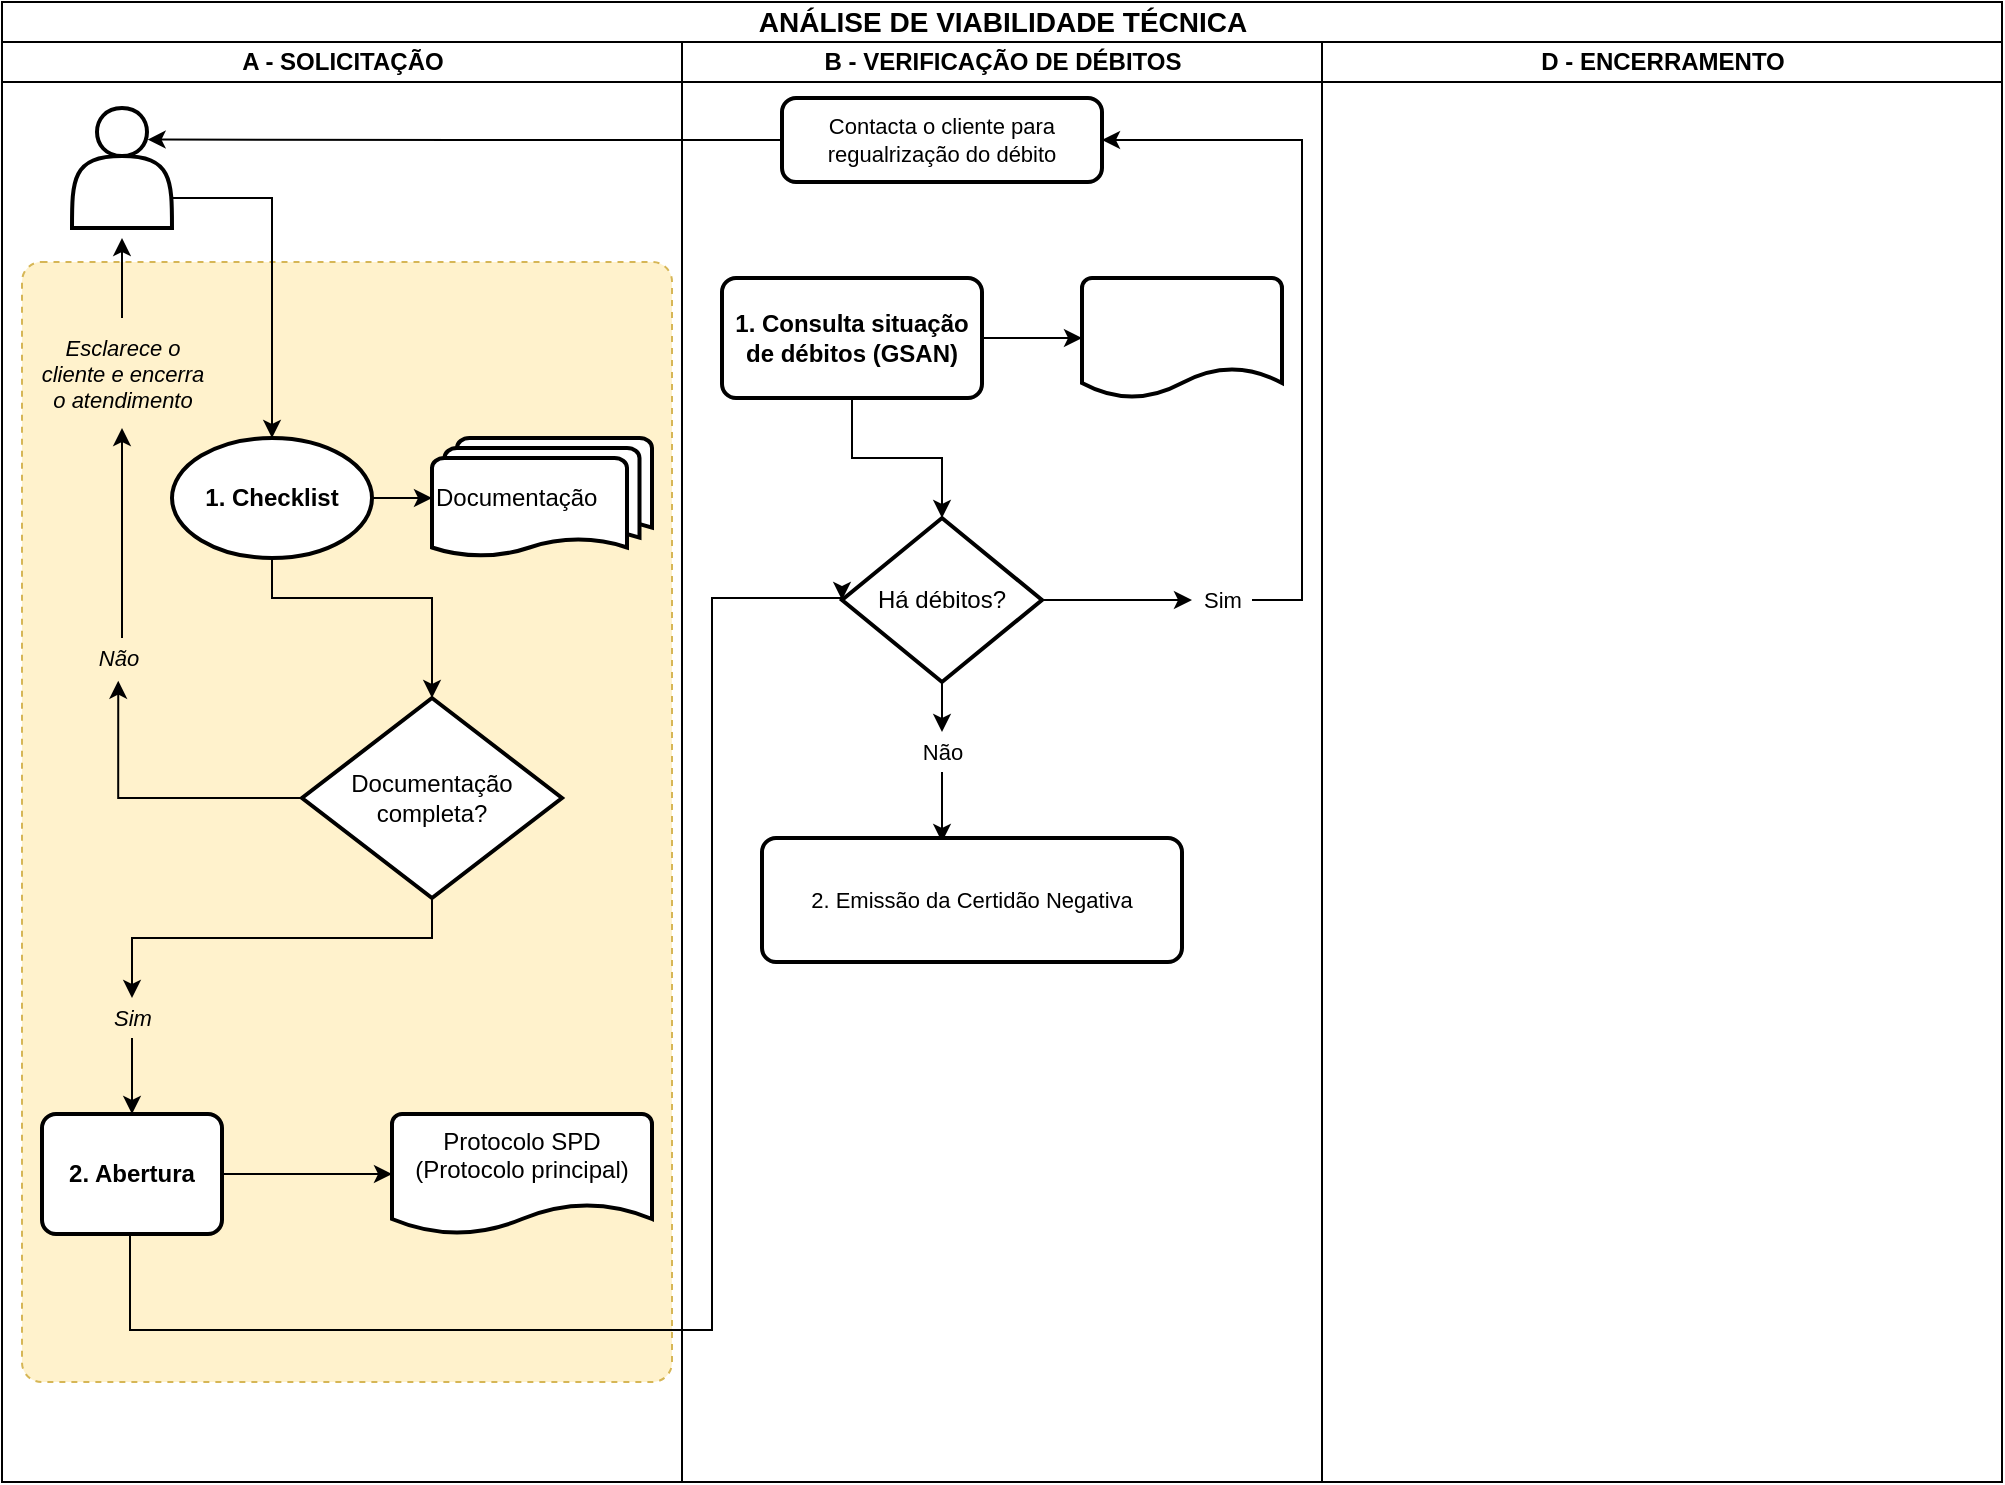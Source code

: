 <mxfile version="12.2.0" type="github" pages="1">
  <diagram id="ghhylSFfgHjQgVcrPekR" name="Page-1">
    <mxGraphModel dx="773" dy="460" grid="1" gridSize="10" guides="1" tooltips="1" connect="1" arrows="1" fold="1" page="1" pageScale="1" pageWidth="850" pageHeight="1100" math="0" shadow="0">
      <root>
        <mxCell id="0"/>
        <mxCell id="1" parent="0"/>
        <mxCell id="JzE6JeNeijgl-ERopNni-44" value="&lt;font style=&quot;font-size: 14px&quot;&gt;ANÁLISE DE VIABILIDADE TÉCNICA&lt;/font&gt;" style="swimlane;html=1;childLayout=stackLayout;resizeParent=1;resizeParentMax=0;startSize=20;fontFamily=Arial;" vertex="1" parent="1">
          <mxGeometry x="20" y="22" width="1000" height="740" as="geometry"/>
        </mxCell>
        <mxCell id="JzE6JeNeijgl-ERopNni-45" value="A - SOLICITAÇÃO" style="swimlane;html=1;startSize=20;fontFamily=Arial;" vertex="1" parent="JzE6JeNeijgl-ERopNni-44">
          <mxGeometry y="20" width="340" height="720" as="geometry"/>
        </mxCell>
        <mxCell id="JzE6JeNeijgl-ERopNni-93" value="" style="whiteSpace=wrap;html=1;fontFamily=Arial;fontSize=11;fillColor=#fff2cc;strokeColor=#d6b656;dashed=1;strokeWidth=1;rounded=1;arcSize=3;" vertex="1" parent="JzE6JeNeijgl-ERopNni-45">
          <mxGeometry x="10" y="110" width="325" height="560" as="geometry"/>
        </mxCell>
        <mxCell id="JzE6JeNeijgl-ERopNni-52" value="" style="edgeStyle=orthogonalEdgeStyle;rounded=0;orthogonalLoop=1;jettySize=auto;html=1;fontFamily=Arial;exitX=0.5;exitY=1;exitDx=0;exitDy=0;exitPerimeter=0;entryX=0.5;entryY=0;entryDx=0;entryDy=0;entryPerimeter=0;" edge="1" parent="JzE6JeNeijgl-ERopNni-45" source="JzE6JeNeijgl-ERopNni-50" target="JzE6JeNeijgl-ERopNni-67">
          <mxGeometry relative="1" as="geometry">
            <mxPoint x="170" y="288" as="targetPoint"/>
            <Array as="points">
              <mxPoint x="135" y="278"/>
              <mxPoint x="215" y="278"/>
            </Array>
          </mxGeometry>
        </mxCell>
        <mxCell id="JzE6JeNeijgl-ERopNni-59" style="edgeStyle=orthogonalEdgeStyle;rounded=0;orthogonalLoop=1;jettySize=auto;html=1;entryX=0;entryY=0.5;entryDx=0;entryDy=0;entryPerimeter=0;fontFamily=Arial;" edge="1" parent="JzE6JeNeijgl-ERopNni-45" source="JzE6JeNeijgl-ERopNni-50" target="JzE6JeNeijgl-ERopNni-58">
          <mxGeometry relative="1" as="geometry"/>
        </mxCell>
        <mxCell id="JzE6JeNeijgl-ERopNni-50" value="1. Checklist" style="strokeWidth=2;html=1;shape=mxgraph.flowchart.start_1;whiteSpace=wrap;fontFamily=Arial;fontStyle=1" vertex="1" parent="JzE6JeNeijgl-ERopNni-45">
          <mxGeometry x="85" y="198" width="100" height="60" as="geometry"/>
        </mxCell>
        <mxCell id="JzE6JeNeijgl-ERopNni-56" value="" style="edgeStyle=orthogonalEdgeStyle;rounded=0;orthogonalLoop=1;jettySize=auto;html=1;fontFamily=Arial;entryX=0;entryY=0.5;entryDx=0;entryDy=0;entryPerimeter=0;" edge="1" parent="JzE6JeNeijgl-ERopNni-45" source="JzE6JeNeijgl-ERopNni-53" target="JzE6JeNeijgl-ERopNni-57">
          <mxGeometry relative="1" as="geometry">
            <mxPoint x="245" y="566" as="targetPoint"/>
          </mxGeometry>
        </mxCell>
        <mxCell id="JzE6JeNeijgl-ERopNni-53" value="2. Abertura" style="rounded=1;whiteSpace=wrap;html=1;absoluteArcSize=1;arcSize=14;strokeWidth=2;fontFamily=Arial;fontStyle=1" vertex="1" parent="JzE6JeNeijgl-ERopNni-45">
          <mxGeometry x="20" y="536" width="90" height="60" as="geometry"/>
        </mxCell>
        <mxCell id="JzE6JeNeijgl-ERopNni-57" value="&lt;div&gt;Protocolo SPD&lt;/div&gt;&lt;div&gt;(Protocolo principal)&lt;br&gt;&lt;/div&gt;" style="strokeWidth=2;html=1;shape=mxgraph.flowchart.document2;whiteSpace=wrap;size=0.25;fontFamily=Arial;verticalAlign=top;" vertex="1" parent="JzE6JeNeijgl-ERopNni-45">
          <mxGeometry x="195" y="536" width="130" height="60" as="geometry"/>
        </mxCell>
        <mxCell id="JzE6JeNeijgl-ERopNni-58" value="&lt;div align=&quot;left&quot;&gt;Documentação&lt;/div&gt;" style="strokeWidth=2;html=1;shape=mxgraph.flowchart.multi-document;whiteSpace=wrap;fontFamily=Arial;align=left;verticalAlign=middle;" vertex="1" parent="JzE6JeNeijgl-ERopNni-45">
          <mxGeometry x="215" y="198" width="110" height="60" as="geometry"/>
        </mxCell>
        <mxCell id="JzE6JeNeijgl-ERopNni-68" style="edgeStyle=orthogonalEdgeStyle;rounded=0;orthogonalLoop=1;jettySize=auto;html=1;entryX=0.5;entryY=0;entryDx=0;entryDy=0;fontFamily=Arial;" edge="1" parent="JzE6JeNeijgl-ERopNni-45" source="JzE6JeNeijgl-ERopNni-69" target="JzE6JeNeijgl-ERopNni-53">
          <mxGeometry relative="1" as="geometry"/>
        </mxCell>
        <mxCell id="JzE6JeNeijgl-ERopNni-91" style="edgeStyle=orthogonalEdgeStyle;rounded=0;orthogonalLoop=1;jettySize=auto;html=1;fontFamily=Arial;fontSize=11;" edge="1" parent="JzE6JeNeijgl-ERopNni-45" source="JzE6JeNeijgl-ERopNni-90" target="JzE6JeNeijgl-ERopNni-81">
          <mxGeometry relative="1" as="geometry">
            <Array as="points">
              <mxPoint x="60" y="268"/>
              <mxPoint x="60" y="268"/>
            </Array>
          </mxGeometry>
        </mxCell>
        <mxCell id="JzE6JeNeijgl-ERopNni-67" value="Documentação completa?" style="strokeWidth=2;html=1;shape=mxgraph.flowchart.decision;whiteSpace=wrap;fontFamily=Arial;" vertex="1" parent="JzE6JeNeijgl-ERopNni-45">
          <mxGeometry x="150" y="328" width="130" height="100" as="geometry"/>
        </mxCell>
        <mxCell id="JzE6JeNeijgl-ERopNni-69" value="Sim" style="text;html=1;resizable=0;autosize=1;align=center;verticalAlign=middle;points=[];fillColor=none;strokeColor=none;rounded=0;fontFamily=Arial;fontSize=11;fontStyle=2" vertex="1" parent="JzE6JeNeijgl-ERopNni-45">
          <mxGeometry x="45" y="478" width="40" height="20" as="geometry"/>
        </mxCell>
        <mxCell id="JzE6JeNeijgl-ERopNni-71" style="edgeStyle=orthogonalEdgeStyle;rounded=0;orthogonalLoop=1;jettySize=auto;html=1;entryX=0.5;entryY=0;entryDx=0;entryDy=0;fontFamily=Arial;exitX=0.5;exitY=1;exitDx=0;exitDy=0;exitPerimeter=0;" edge="1" parent="JzE6JeNeijgl-ERopNni-45" source="JzE6JeNeijgl-ERopNni-67" target="JzE6JeNeijgl-ERopNni-69">
          <mxGeometry relative="1" as="geometry">
            <mxPoint x="85" y="468" as="sourcePoint"/>
            <mxPoint x="85" y="578" as="targetPoint"/>
            <Array as="points">
              <mxPoint x="215" y="448"/>
              <mxPoint x="65" y="448"/>
            </Array>
          </mxGeometry>
        </mxCell>
        <mxCell id="JzE6JeNeijgl-ERopNni-79" style="edgeStyle=orthogonalEdgeStyle;rounded=0;orthogonalLoop=1;jettySize=auto;html=1;fontFamily=Arial;entryX=0.5;entryY=0;entryDx=0;entryDy=0;entryPerimeter=0;exitX=1;exitY=0.75;exitDx=0;exitDy=0;" edge="1" parent="JzE6JeNeijgl-ERopNni-45" source="JzE6JeNeijgl-ERopNni-94" target="JzE6JeNeijgl-ERopNni-50">
          <mxGeometry relative="1" as="geometry">
            <mxPoint x="90" y="64" as="sourcePoint"/>
            <mxPoint x="110" y="138" as="targetPoint"/>
            <Array as="points">
              <mxPoint x="135" y="78"/>
            </Array>
          </mxGeometry>
        </mxCell>
        <mxCell id="JzE6JeNeijgl-ERopNni-80" style="edgeStyle=orthogonalEdgeStyle;rounded=0;orthogonalLoop=1;jettySize=auto;html=1;fontFamily=Arial;" edge="1" parent="JzE6JeNeijgl-ERopNni-45" source="JzE6JeNeijgl-ERopNni-81">
          <mxGeometry relative="1" as="geometry">
            <mxPoint x="60" y="98" as="targetPoint"/>
          </mxGeometry>
        </mxCell>
        <mxCell id="JzE6JeNeijgl-ERopNni-81" value="&lt;div style=&quot;font-size: 11px;&quot;&gt;&lt;i style=&quot;font-size: 11px;&quot;&gt;Esclarece o&lt;/i&gt;&lt;/div&gt;&lt;div style=&quot;font-size: 11px;&quot;&gt;&lt;i style=&quot;font-size: 11px;&quot;&gt;cliente e encerra&lt;/i&gt;&lt;/div&gt;&lt;div style=&quot;font-size: 11px;&quot;&gt;&lt;i style=&quot;font-size: 11px;&quot;&gt;o atendimento&lt;br style=&quot;font-size: 11px;&quot;&gt;&lt;/i&gt; &lt;/div&gt;" style="text;html=1;resizable=0;autosize=1;align=center;verticalAlign=middle;points=[];fillColor=none;strokeColor=none;rounded=0;fontFamily=Arial;fontSize=11;direction=south;" vertex="1" parent="JzE6JeNeijgl-ERopNni-45">
          <mxGeometry x="35" y="138" width="50" height="55" as="geometry"/>
        </mxCell>
        <mxCell id="JzE6JeNeijgl-ERopNni-90" value="Não" style="text;html=1;resizable=0;autosize=1;align=center;verticalAlign=middle;points=[];fillColor=none;strokeColor=none;rounded=0;fontFamily=Arial;fontSize=11;fontStyle=2" vertex="1" parent="JzE6JeNeijgl-ERopNni-45">
          <mxGeometry x="38" y="298" width="40" height="20" as="geometry"/>
        </mxCell>
        <mxCell id="JzE6JeNeijgl-ERopNni-92" style="edgeStyle=orthogonalEdgeStyle;rounded=0;orthogonalLoop=1;jettySize=auto;html=1;entryX=0.503;entryY=1.067;entryDx=0;entryDy=0;entryPerimeter=0;fontFamily=Arial;fontSize=11;" edge="1" parent="JzE6JeNeijgl-ERopNni-45" source="JzE6JeNeijgl-ERopNni-67" target="JzE6JeNeijgl-ERopNni-90">
          <mxGeometry relative="1" as="geometry">
            <mxPoint x="170" y="420" as="sourcePoint"/>
            <mxPoint x="80.333" y="213.333" as="targetPoint"/>
            <Array as="points">
              <mxPoint x="58" y="378"/>
            </Array>
          </mxGeometry>
        </mxCell>
        <mxCell id="JzE6JeNeijgl-ERopNni-94" value="" style="shape=actor;whiteSpace=wrap;html=1;rounded=1;strokeColor=#000000;strokeWidth=2;fillColor=#ffffff;fontFamily=Arial;fontSize=11;" vertex="1" parent="JzE6JeNeijgl-ERopNni-45">
          <mxGeometry x="35" y="33" width="50" height="60" as="geometry"/>
        </mxCell>
        <mxCell id="JzE6JeNeijgl-ERopNni-46" value="B - VERIFICAÇÃO DE DÉBITOS" style="swimlane;html=1;startSize=20;fontFamily=Arial;" vertex="1" parent="JzE6JeNeijgl-ERopNni-44">
          <mxGeometry x="340" y="20" width="320" height="720" as="geometry"/>
        </mxCell>
        <mxCell id="JzE6JeNeijgl-ERopNni-65" value="" style="edgeStyle=orthogonalEdgeStyle;rounded=0;orthogonalLoop=1;jettySize=auto;html=1;fontFamily=Arial;entryX=0.5;entryY=0;entryDx=0;entryDy=0;entryPerimeter=0;" edge="1" parent="JzE6JeNeijgl-ERopNni-46" source="JzE6JeNeijgl-ERopNni-60" target="JzE6JeNeijgl-ERopNni-66">
          <mxGeometry relative="1" as="geometry">
            <mxPoint x="90" y="178" as="targetPoint"/>
          </mxGeometry>
        </mxCell>
        <mxCell id="JzE6JeNeijgl-ERopNni-60" value="&lt;font style=&quot;font-size: 12px&quot; face=&quot;Arial&quot;&gt;1. &lt;span style=&quot;background-color: transparent ; font-weight: 700 ; font-variant: normal ; text-decoration: none ; vertical-align: baseline ; white-space: pre-wrap&quot; id=&quot;docs-internal-guid-7abce273-7fff-0287-8ae0-c73eb1ac15d4&quot;&gt;Consulta situação de débitos (GSAN)&lt;/span&gt;&lt;/font&gt;" style="rounded=1;whiteSpace=wrap;html=1;absoluteArcSize=1;arcSize=14;strokeWidth=2;fontFamily=Arial;fontStyle=1" vertex="1" parent="JzE6JeNeijgl-ERopNni-46">
          <mxGeometry x="20" y="118" width="130" height="60" as="geometry"/>
        </mxCell>
        <mxCell id="JzE6JeNeijgl-ERopNni-103" style="edgeStyle=orthogonalEdgeStyle;rounded=0;orthogonalLoop=1;jettySize=auto;html=1;fontFamily=Arial;fontSize=11;" edge="1" parent="JzE6JeNeijgl-ERopNni-46" source="JzE6JeNeijgl-ERopNni-66" target="JzE6JeNeijgl-ERopNni-100">
          <mxGeometry relative="1" as="geometry"/>
        </mxCell>
        <mxCell id="JzE6JeNeijgl-ERopNni-105" value="" style="edgeStyle=orthogonalEdgeStyle;rounded=0;orthogonalLoop=1;jettySize=auto;html=1;fontFamily=Arial;fontSize=11;" edge="1" parent="JzE6JeNeijgl-ERopNni-46" source="JzE6JeNeijgl-ERopNni-106">
          <mxGeometry relative="1" as="geometry">
            <mxPoint x="130" y="400" as="targetPoint"/>
          </mxGeometry>
        </mxCell>
        <mxCell id="JzE6JeNeijgl-ERopNni-66" value="Há débitos?" style="strokeWidth=2;html=1;shape=mxgraph.flowchart.decision;whiteSpace=wrap;fontFamily=Arial;" vertex="1" parent="JzE6JeNeijgl-ERopNni-46">
          <mxGeometry x="80" y="238" width="100" height="82" as="geometry"/>
        </mxCell>
        <mxCell id="JzE6JeNeijgl-ERopNni-99" style="edgeStyle=orthogonalEdgeStyle;rounded=0;orthogonalLoop=1;jettySize=auto;html=1;fontFamily=Arial;fontSize=11;entryX=1;entryY=0.5;entryDx=0;entryDy=0;exitX=1;exitY=0.5;exitDx=0;exitDy=0;exitPerimeter=0;" edge="1" parent="JzE6JeNeijgl-ERopNni-46" source="JzE6JeNeijgl-ERopNni-100" target="JzE6JeNeijgl-ERopNni-108">
          <mxGeometry relative="1" as="geometry">
            <mxPoint x="200" y="301" as="sourcePoint"/>
            <mxPoint x="171.167" y="49.667" as="targetPoint"/>
            <Array as="points">
              <mxPoint x="310" y="279"/>
              <mxPoint x="310" y="49"/>
            </Array>
          </mxGeometry>
        </mxCell>
        <mxCell id="JzE6JeNeijgl-ERopNni-100" value="Sim" style="text;html=1;resizable=0;autosize=1;align=center;verticalAlign=middle;points=[];fillColor=none;strokeColor=none;rounded=0;fontFamily=Arial;fontSize=11;" vertex="1" parent="JzE6JeNeijgl-ERopNni-46">
          <mxGeometry x="255" y="269" width="30" height="20" as="geometry"/>
        </mxCell>
        <mxCell id="JzE6JeNeijgl-ERopNni-106" value="Não" style="text;html=1;resizable=0;autosize=1;align=center;verticalAlign=middle;points=[];fillColor=none;strokeColor=none;rounded=0;fontFamily=Arial;fontSize=11;" vertex="1" parent="JzE6JeNeijgl-ERopNni-46">
          <mxGeometry x="110" y="345" width="40" height="20" as="geometry"/>
        </mxCell>
        <mxCell id="JzE6JeNeijgl-ERopNni-107" value="" style="edgeStyle=orthogonalEdgeStyle;rounded=0;orthogonalLoop=1;jettySize=auto;html=1;fontFamily=Arial;fontSize=11;" edge="1" parent="JzE6JeNeijgl-ERopNni-46" source="JzE6JeNeijgl-ERopNni-66" target="JzE6JeNeijgl-ERopNni-106">
          <mxGeometry relative="1" as="geometry">
            <mxPoint x="490" y="362" as="sourcePoint"/>
            <mxPoint x="490" y="442.0" as="targetPoint"/>
          </mxGeometry>
        </mxCell>
        <mxCell id="JzE6JeNeijgl-ERopNni-108" value="Contacta o cliente para regualrização do débito" style="rounded=1;whiteSpace=wrap;html=1;absoluteArcSize=1;arcSize=14;strokeWidth=2;fillColor=#ffffff;fontFamily=Arial;fontSize=11;" vertex="1" parent="JzE6JeNeijgl-ERopNni-46">
          <mxGeometry x="50" y="28" width="160" height="42" as="geometry"/>
        </mxCell>
        <mxCell id="JzE6JeNeijgl-ERopNni-111" value="2. Emissão da Certidão Negativa" style="rounded=1;whiteSpace=wrap;html=1;absoluteArcSize=1;arcSize=14;strokeWidth=2;fillColor=#ffffff;fontFamily=Arial;fontSize=11;" vertex="1" parent="JzE6JeNeijgl-ERopNni-46">
          <mxGeometry x="40" y="398" width="210" height="62" as="geometry"/>
        </mxCell>
        <mxCell id="JzE6JeNeijgl-ERopNni-117" value="" style="strokeWidth=2;html=1;shape=mxgraph.flowchart.document2;whiteSpace=wrap;size=0.25;rounded=1;fillColor=#ffffff;fontFamily=Arial;fontSize=11;" vertex="1" parent="JzE6JeNeijgl-ERopNni-46">
          <mxGeometry x="200" y="118" width="100" height="60" as="geometry"/>
        </mxCell>
        <mxCell id="JzE6JeNeijgl-ERopNni-116" value="" style="edgeStyle=orthogonalEdgeStyle;rounded=0;orthogonalLoop=1;jettySize=auto;html=1;fontFamily=Arial;fontSize=11;entryX=0;entryY=0.5;entryDx=0;entryDy=0;entryPerimeter=0;" edge="1" parent="JzE6JeNeijgl-ERopNni-46" source="JzE6JeNeijgl-ERopNni-60" target="JzE6JeNeijgl-ERopNni-117">
          <mxGeometry relative="1" as="geometry">
            <mxPoint x="205" y="148" as="targetPoint"/>
          </mxGeometry>
        </mxCell>
        <mxCell id="JzE6JeNeijgl-ERopNni-48" value="D - ENCERRAMENTO" style="swimlane;html=1;startSize=20;fontFamily=Arial;" vertex="1" parent="JzE6JeNeijgl-ERopNni-44">
          <mxGeometry x="660" y="20" width="340" height="720" as="geometry"/>
        </mxCell>
        <mxCell id="JzE6JeNeijgl-ERopNni-63" value="" style="edgeStyle=orthogonalEdgeStyle;rounded=0;orthogonalLoop=1;jettySize=auto;html=1;fontFamily=Arial;entryX=0;entryY=0.5;entryDx=0;entryDy=0;entryPerimeter=0;" edge="1" parent="JzE6JeNeijgl-ERopNni-44" source="JzE6JeNeijgl-ERopNni-53" target="JzE6JeNeijgl-ERopNni-66">
          <mxGeometry relative="1" as="geometry">
            <mxPoint x="385" y="456" as="targetPoint"/>
            <Array as="points">
              <mxPoint x="64" y="664"/>
              <mxPoint x="355" y="664"/>
              <mxPoint x="355" y="298"/>
            </Array>
          </mxGeometry>
        </mxCell>
        <mxCell id="JzE6JeNeijgl-ERopNni-96" style="edgeStyle=orthogonalEdgeStyle;rounded=0;orthogonalLoop=1;jettySize=auto;html=1;entryX=0.756;entryY=0.263;entryDx=0;entryDy=0;fontFamily=Arial;fontSize=11;entryPerimeter=0;exitX=0;exitY=0.5;exitDx=0;exitDy=0;" edge="1" parent="JzE6JeNeijgl-ERopNni-44" source="JzE6JeNeijgl-ERopNni-108" target="JzE6JeNeijgl-ERopNni-94">
          <mxGeometry relative="1" as="geometry">
            <mxPoint x="360" y="98" as="sourcePoint"/>
            <Array as="points">
              <mxPoint x="231" y="69"/>
            </Array>
          </mxGeometry>
        </mxCell>
      </root>
    </mxGraphModel>
  </diagram>
</mxfile>
